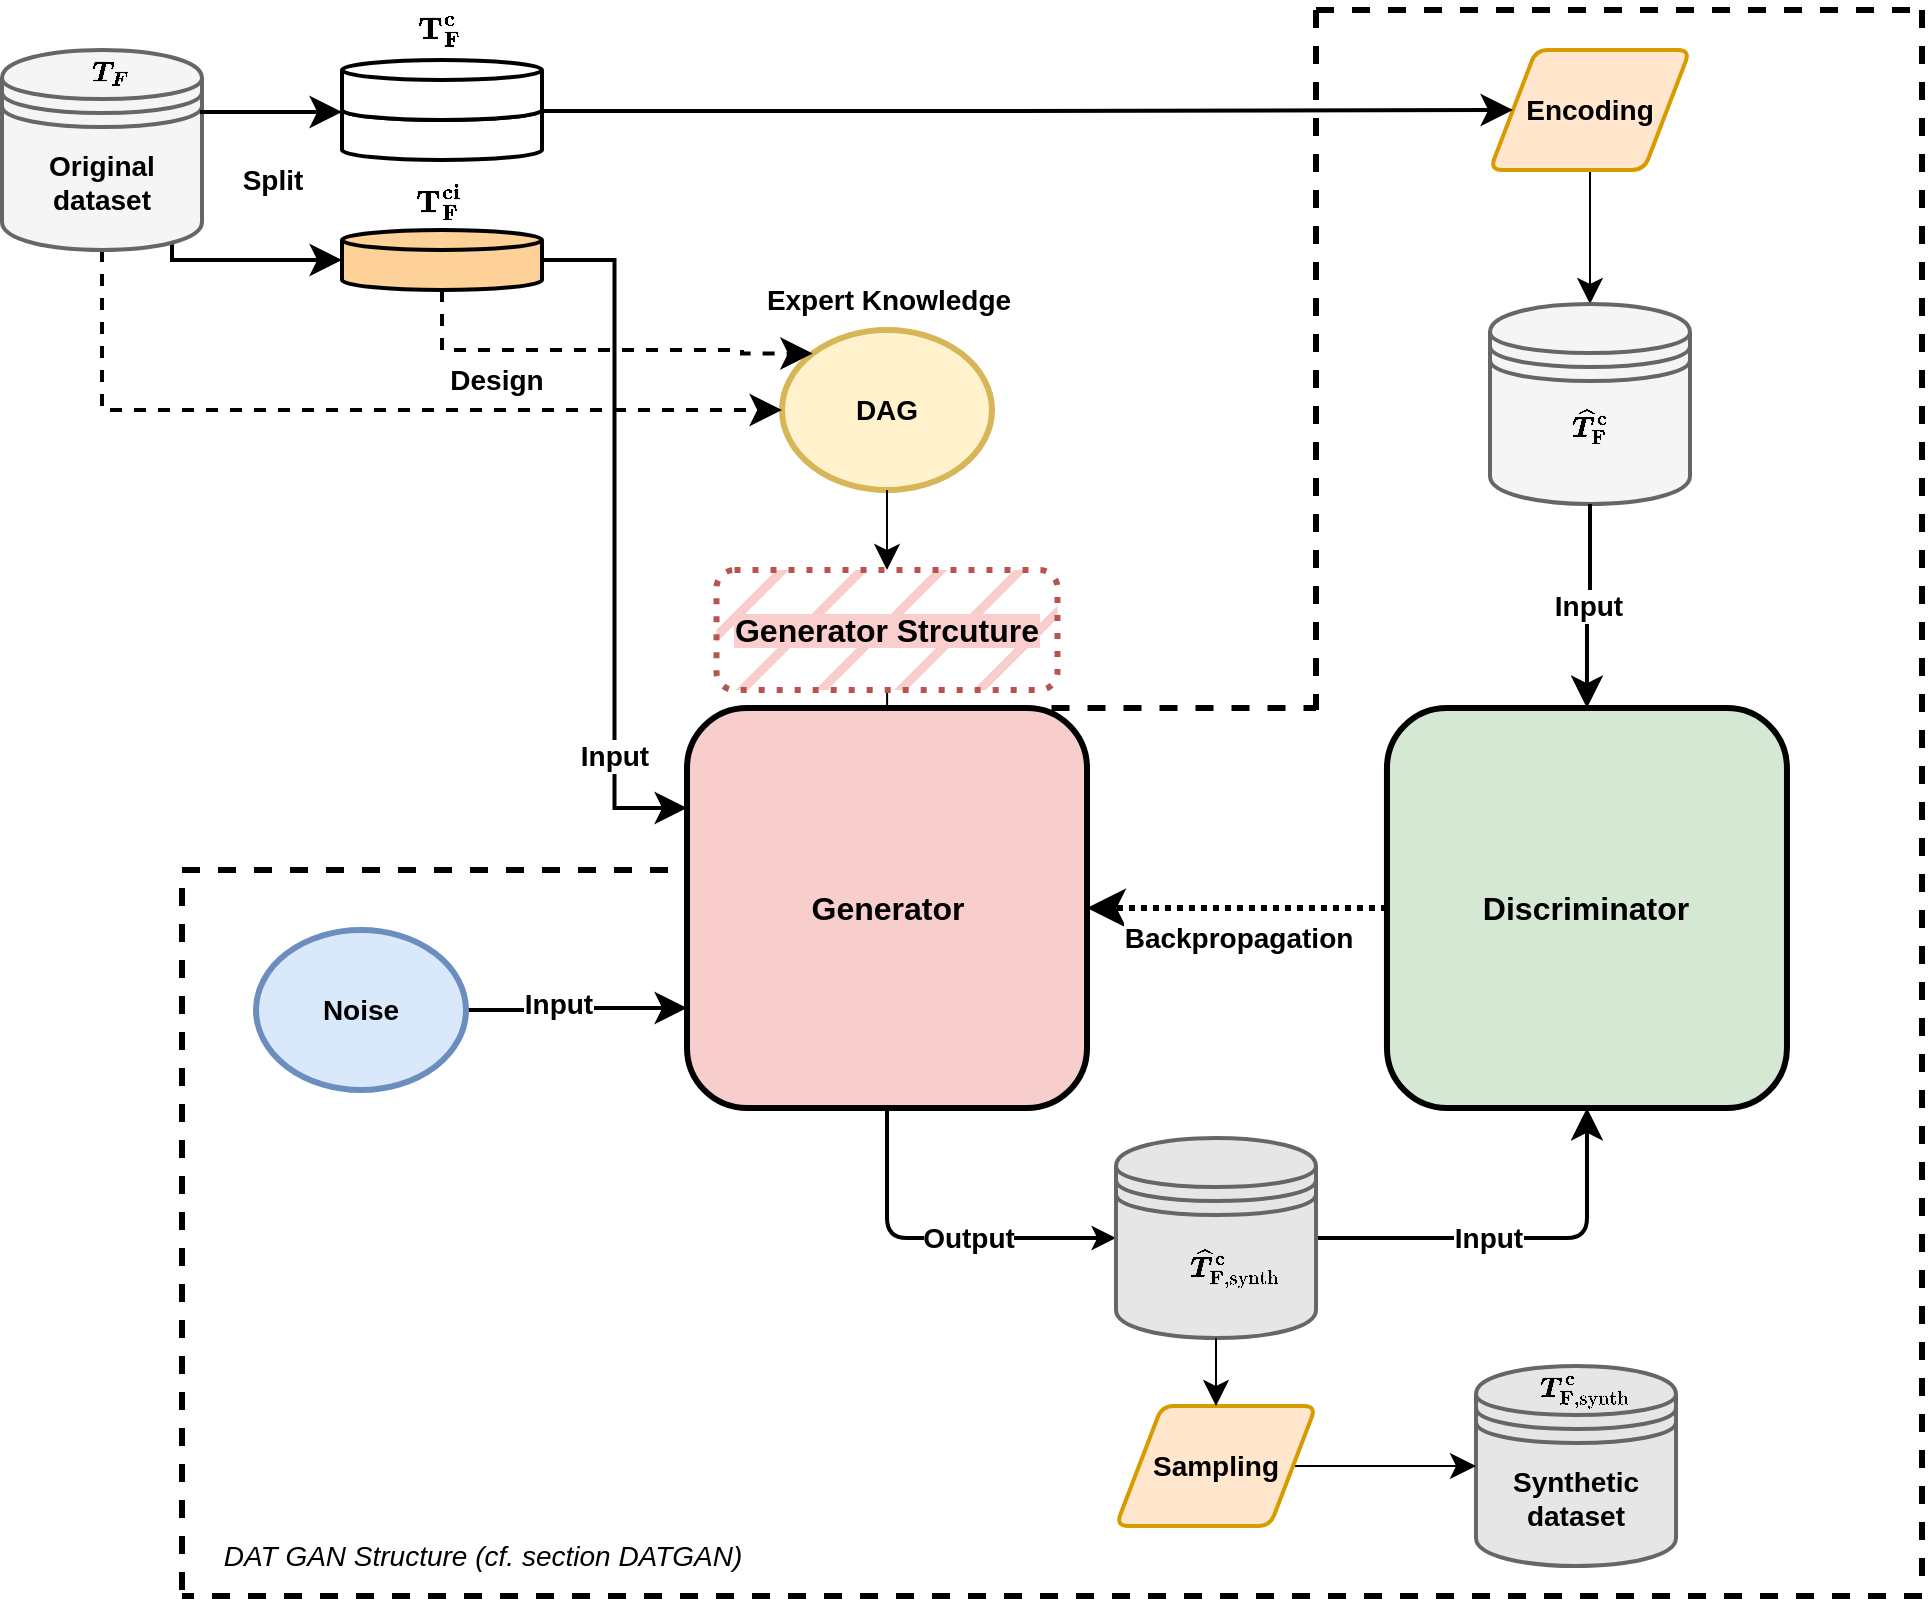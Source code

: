 <mxfile version="22.1.21" type="device">
  <diagram name="Page-1" id="0DgsAS5yGHRTk2cncg4U">
    <mxGraphModel dx="1341" dy="884" grid="1" gridSize="10" guides="1" tooltips="1" connect="1" arrows="1" fold="1" page="1" pageScale="1" pageWidth="1169" pageHeight="827" background="#FFFFFF" math="1" shadow="0">
      <root>
        <mxCell id="0" />
        <mxCell id="1" parent="0" />
        <mxCell id="x7ziQEbD_U3u6JEOvs06-7" value="" style="edgeStyle=orthogonalEdgeStyle;rounded=1;orthogonalLoop=1;jettySize=auto;html=1;strokeWidth=2;endSize=10;fontFamily=Helvetica;entryX=0;entryY=0.75;entryDx=0;entryDy=0;" parent="1" source="x7ziQEbD_U3u6JEOvs06-1" target="x7ziQEbD_U3u6JEOvs06-2" edge="1">
          <mxGeometry relative="1" as="geometry" />
        </mxCell>
        <mxCell id="x7ziQEbD_U3u6JEOvs06-12" value="Input&lt;br style=&quot;font-size: 14px;&quot;&gt;" style="edgeLabel;html=1;align=center;verticalAlign=middle;resizable=0;points=[];labelBorderColor=none;fontSize=14;spacingLeft=0;spacingRight=0;spacing=2;fontStyle=1;fontFamily=Helvetica;rounded=1;" parent="x7ziQEbD_U3u6JEOvs06-7" vertex="1" connectable="0">
          <mxGeometry x="-0.181" y="3" relative="1" as="geometry">
            <mxPoint as="offset" />
          </mxGeometry>
        </mxCell>
        <mxCell id="x7ziQEbD_U3u6JEOvs06-8" style="edgeStyle=orthogonalEdgeStyle;rounded=1;orthogonalLoop=1;jettySize=auto;html=1;entryX=0;entryY=0.5;entryDx=0;entryDy=0;exitX=0.5;exitY=1;exitDx=0;exitDy=0;strokeWidth=2;verticalAlign=top;fontFamily=Helvetica;" parent="1" source="x7ziQEbD_U3u6JEOvs06-2" target="x7ziQEbD_U3u6JEOvs06-5" edge="1">
          <mxGeometry relative="1" as="geometry" />
        </mxCell>
        <mxCell id="x7ziQEbD_U3u6JEOvs06-13" value="Output" style="edgeLabel;html=1;align=center;verticalAlign=middle;resizable=0;points=[];fontSize=14;fontStyle=1;fontFamily=Helvetica;rounded=1;" parent="x7ziQEbD_U3u6JEOvs06-8" vertex="1" connectable="0">
          <mxGeometry relative="1" as="geometry">
            <mxPoint x="15" as="offset" />
          </mxGeometry>
        </mxCell>
        <mxCell id="x7ziQEbD_U3u6JEOvs06-10" style="rounded=1;orthogonalLoop=1;jettySize=auto;html=1;strokeWidth=3;dashed=1;dashPattern=1 1;exitX=0;exitY=0.5;exitDx=0;exitDy=0;entryX=1;entryY=0.5;entryDx=0;entryDy=0;edgeStyle=orthogonalEdgeStyle;endSize=10;fontFamily=Helvetica;" parent="1" source="x7ziQEbD_U3u6JEOvs06-3" target="x7ziQEbD_U3u6JEOvs06-2" edge="1">
          <mxGeometry relative="1" as="geometry">
            <mxPoint x="786" y="880" as="sourcePoint" />
            <mxPoint x="656" y="740" as="targetPoint" />
          </mxGeometry>
        </mxCell>
        <mxCell id="x7ziQEbD_U3u6JEOvs06-16" value="&lt;font style=&quot;font-size: 14px;&quot;&gt;&lt;b&gt;Backpropagation&lt;/b&gt;&lt;/font&gt;" style="edgeLabel;html=1;align=center;verticalAlign=top;resizable=0;points=[];fontFamily=Helvetica;rounded=1;" parent="x7ziQEbD_U3u6JEOvs06-10" vertex="1" connectable="0">
          <mxGeometry relative="1" as="geometry">
            <mxPoint as="offset" />
          </mxGeometry>
        </mxCell>
        <mxCell id="x7ziQEbD_U3u6JEOvs06-9" style="rounded=1;orthogonalLoop=1;jettySize=auto;html=1;entryX=0.5;entryY=1;entryDx=0;entryDy=0;strokeWidth=2;edgeStyle=orthogonalEdgeStyle;elbow=vertical;exitX=1;exitY=0.5;exitDx=0;exitDy=0;endSize=10;fontFamily=Helvetica;" parent="1" source="x7ziQEbD_U3u6JEOvs06-5" target="x7ziQEbD_U3u6JEOvs06-3" edge="1">
          <mxGeometry relative="1" as="geometry" />
        </mxCell>
        <mxCell id="x7ziQEbD_U3u6JEOvs06-15" value="&lt;font style=&quot;font-size: 14px;&quot;&gt;&lt;b&gt;Input&lt;/b&gt;&lt;/font&gt;" style="edgeLabel;html=1;align=center;verticalAlign=middle;resizable=0;points=[];fontFamily=Helvetica;rounded=1;" parent="x7ziQEbD_U3u6JEOvs06-9" vertex="1" connectable="0">
          <mxGeometry relative="1" as="geometry">
            <mxPoint x="-15" as="offset" />
          </mxGeometry>
        </mxCell>
        <mxCell id="x7ziQEbD_U3u6JEOvs06-196" value="" style="group;rounded=1;" parent="1" vertex="1" connectable="0">
          <mxGeometry x="597" y="570" width="100" height="114" as="geometry" />
        </mxCell>
        <mxCell id="x7ziQEbD_U3u6JEOvs06-5" value="" style="shape=datastore;whiteSpace=wrap;html=1;fillColor=#E6E6E6;strokeColor=#666666;fontColor=#000000;gradientColor=none;strokeWidth=2;fontFamily=Helvetica;rounded=1;fillStyle=auto;" parent="x7ziQEbD_U3u6JEOvs06-196" vertex="1">
          <mxGeometry y="14" width="100" height="100" as="geometry" />
        </mxCell>
        <mxCell id="x7ziQEbD_U3u6JEOvs06-190" value="$$\widehat{\boldsymbol{T}}_{\mathbf{F}, \text{synth}}^{\mathbf{c}}$$" style="text;whiteSpace=wrap;html=1;fontSize=12;fontFamily=Helvetica;fontColor=default;rounded=1;" parent="x7ziQEbD_U3u6JEOvs06-196" vertex="1">
          <mxGeometry x="34.5" y="49" width="31" height="30" as="geometry" />
        </mxCell>
        <mxCell id="x7ziQEbD_U3u6JEOvs06-197" value="" style="group;rounded=1;" parent="1" vertex="1" connectable="0">
          <mxGeometry x="167" y="480" width="105" height="80" as="geometry" />
        </mxCell>
        <mxCell id="x7ziQEbD_U3u6JEOvs06-1" value="&lt;b&gt;&lt;font style=&quot;font-size: 14px;&quot;&gt;Noise&lt;/font&gt;&lt;/b&gt;" style="ellipse;whiteSpace=wrap;html=1;fillColor=#dae8fc;strokeColor=#6c8ebf;strokeWidth=3;fontFamily=Helvetica;rounded=1;" parent="x7ziQEbD_U3u6JEOvs06-197" vertex="1">
          <mxGeometry width="105" height="80" as="geometry" />
        </mxCell>
        <mxCell id="x7ziQEbD_U3u6JEOvs06-199" value="" style="group;rounded=1;fillColor=default;" parent="1" vertex="1" connectable="0">
          <mxGeometry x="430" y="180" width="105" height="80" as="geometry" />
        </mxCell>
        <mxCell id="x7ziQEbD_U3u6JEOvs06-200" value="&lt;b&gt;&lt;font style=&quot;font-size: 14px;&quot;&gt;DAG&lt;/font&gt;&lt;/b&gt;" style="ellipse;whiteSpace=wrap;html=1;fillColor=#fff2cc;strokeColor=#d6b656;strokeWidth=3;fontFamily=Helvetica;rounded=1;" parent="x7ziQEbD_U3u6JEOvs06-199" vertex="1">
          <mxGeometry width="105" height="80" as="geometry" />
        </mxCell>
        <mxCell id="x7ziQEbD_U3u6JEOvs06-202" value="&lt;font style=&quot;font-size: 14px;&quot;&gt;Expert Knowledge&lt;/font&gt;" style="text;html=1;align=center;verticalAlign=middle;resizable=0;points=[];autosize=1;strokeColor=none;fillColor=none;fontSize=12;fontFamily=Helvetica;fontColor=default;fontStyle=1;rounded=1;" parent="1" vertex="1">
          <mxGeometry x="407.5" y="150" width="150" height="30" as="geometry" />
        </mxCell>
        <mxCell id="x7ziQEbD_U3u6JEOvs06-203" style="edgeStyle=orthogonalEdgeStyle;rounded=1;orthogonalLoop=1;jettySize=auto;html=1;entryX=0.5;entryY=0;entryDx=0;entryDy=0;fontFamily=Helvetica;fontSize=12;fontColor=default;endSize=10;" parent="1" source="x7ziQEbD_U3u6JEOvs06-249" target="x7ziQEbD_U3u6JEOvs06-2" edge="1">
          <mxGeometry relative="1" as="geometry" />
        </mxCell>
        <mxCell id="x7ziQEbD_U3u6JEOvs06-207" value="" style="group;rounded=1;" parent="1" vertex="1" connectable="0">
          <mxGeometry x="777" y="684" width="100" height="114" as="geometry" />
        </mxCell>
        <mxCell id="x7ziQEbD_U3u6JEOvs06-208" value="&lt;b style=&quot;font-size: 14px;&quot;&gt;Synthetic&lt;br&gt;dataset&lt;/b&gt;" style="shape=datastore;whiteSpace=wrap;html=1;fillColor=#E6E6E6;strokeColor=#666666;fontColor=#000000;gradientColor=none;strokeWidth=2;fontFamily=Helvetica;rounded=1;" parent="x7ziQEbD_U3u6JEOvs06-207" vertex="1">
          <mxGeometry y="14" width="100" height="100" as="geometry" />
        </mxCell>
        <mxCell id="x7ziQEbD_U3u6JEOvs06-209" value="$$\boldsymbol{T}_{\mathbf{F}, \text{synth}}^{\mathbf{c}}$$" style="text;whiteSpace=wrap;html=1;fontSize=12;fontFamily=Helvetica;fontColor=default;rounded=1;" parent="x7ziQEbD_U3u6JEOvs06-207" vertex="1">
          <mxGeometry x="30" width="31" height="30" as="geometry" />
        </mxCell>
        <mxCell id="x7ziQEbD_U3u6JEOvs06-217" style="edgeStyle=orthogonalEdgeStyle;rounded=1;orthogonalLoop=1;jettySize=auto;html=1;exitX=1;exitY=0.5;exitDx=0;exitDy=0;fontFamily=Helvetica;fontSize=12;fontColor=default;endSize=10;" parent="1" source="x7ziQEbD_U3u6JEOvs06-211" target="x7ziQEbD_U3u6JEOvs06-208" edge="1">
          <mxGeometry relative="1" as="geometry" />
        </mxCell>
        <mxCell id="x7ziQEbD_U3u6JEOvs06-211" value="&lt;font style=&quot;font-size: 14px;&quot;&gt;&lt;b&gt;Sampling&lt;/b&gt;&lt;/font&gt;" style="shape=parallelogram;html=1;strokeWidth=2;perimeter=parallelogramPerimeter;whiteSpace=wrap;rounded=1;arcSize=12;size=0.23;strokeColor=#d79b00;align=center;verticalAlign=middle;fontFamily=Helvetica;fontSize=12;fillColor=#ffe6cc;" parent="1" vertex="1">
          <mxGeometry x="597" y="718" width="100" height="60" as="geometry" />
        </mxCell>
        <mxCell id="x7ziQEbD_U3u6JEOvs06-215" style="edgeStyle=orthogonalEdgeStyle;rounded=1;orthogonalLoop=1;jettySize=auto;html=1;exitX=0.5;exitY=1;exitDx=0;exitDy=0;fontFamily=Helvetica;fontSize=12;fontColor=default;endSize=10;" parent="1" source="x7ziQEbD_U3u6JEOvs06-212" target="x7ziQEbD_U3u6JEOvs06-6" edge="1">
          <mxGeometry relative="1" as="geometry" />
        </mxCell>
        <mxCell id="x7ziQEbD_U3u6JEOvs06-216" style="edgeStyle=orthogonalEdgeStyle;rounded=1;orthogonalLoop=1;jettySize=auto;html=1;fontFamily=Helvetica;fontSize=12;fontColor=default;endSize=10;" parent="1" source="x7ziQEbD_U3u6JEOvs06-5" target="x7ziQEbD_U3u6JEOvs06-211" edge="1">
          <mxGeometry relative="1" as="geometry" />
        </mxCell>
        <mxCell id="pA4Sv9rlmWrGJPPAHYmv-10" style="edgeStyle=orthogonalEdgeStyle;rounded=0;orthogonalLoop=1;jettySize=auto;html=1;strokeWidth=2;endSize=10;exitX=0.85;exitY=0.95;exitDx=0;exitDy=0;exitPerimeter=0;entryX=0;entryY=0.5;entryDx=0;entryDy=0;entryPerimeter=0;" edge="1" parent="1" source="x7ziQEbD_U3u6JEOvs06-198" target="pA4Sv9rlmWrGJPPAHYmv-8">
          <mxGeometry relative="1" as="geometry">
            <mxPoint x="240" y="110" as="targetPoint" />
            <Array as="points">
              <mxPoint x="125" y="145" />
            </Array>
          </mxGeometry>
        </mxCell>
        <mxCell id="pA4Sv9rlmWrGJPPAHYmv-14" style="edgeStyle=orthogonalEdgeStyle;rounded=0;orthogonalLoop=1;jettySize=auto;html=1;entryX=0;entryY=0.5;entryDx=0;entryDy=0;dashed=1;strokeWidth=2;endSize=10;exitX=0.5;exitY=1;exitDx=0;exitDy=0;" edge="1" parent="1" source="x7ziQEbD_U3u6JEOvs06-198" target="x7ziQEbD_U3u6JEOvs06-200">
          <mxGeometry relative="1" as="geometry" />
        </mxCell>
        <mxCell id="pA4Sv9rlmWrGJPPAHYmv-16" value="Design" style="edgeLabel;html=1;align=center;verticalAlign=middle;resizable=0;points=[];fontSize=14;fontStyle=1" vertex="1" connectable="0" parent="pA4Sv9rlmWrGJPPAHYmv-14">
          <mxGeometry x="-0.108" y="-2" relative="1" as="geometry">
            <mxPoint x="89" y="-17" as="offset" />
          </mxGeometry>
        </mxCell>
        <mxCell id="x7ziQEbD_U3u6JEOvs06-198" value="&lt;b style=&quot;font-size: 14px;&quot;&gt;Original &lt;br&gt;dataset&lt;/b&gt;" style="shape=datastore;whiteSpace=wrap;html=1;fillColor=#f5f5f5;fontColor=#000000;strokeColor=#666666;strokeWidth=2;fontFamily=Helvetica;rounded=1;" parent="1" vertex="1">
          <mxGeometry x="40" y="40" width="100" height="100" as="geometry" />
        </mxCell>
        <mxCell id="x7ziQEbD_U3u6JEOvs06-212" value="&lt;font style=&quot;font-size: 14px;&quot;&gt;&lt;b&gt;Encoding&lt;/b&gt;&lt;/font&gt;" style="shape=parallelogram;html=1;strokeWidth=2;perimeter=parallelogramPerimeter;whiteSpace=wrap;rounded=1;arcSize=12;size=0.23;strokeColor=#d79b00;align=center;verticalAlign=middle;fontFamily=Helvetica;fontSize=12;fillColor=#ffe6cc;" parent="1" vertex="1">
          <mxGeometry x="784" y="40" width="100" height="60" as="geometry" />
        </mxCell>
        <mxCell id="x7ziQEbD_U3u6JEOvs06-205" value="&lt;span style=&quot;color: rgb(0, 0, 0); font-family: Helvetica; font-size: 12px; font-style: normal; font-variant-ligatures: normal; font-variant-caps: normal; font-weight: 400; letter-spacing: normal; orphans: 2; text-align: center; text-indent: 0px; text-transform: none; widows: 2; word-spacing: 0px; -webkit-text-stroke-width: 0px; background-color: rgb(251, 251, 251); text-decoration-thickness: initial; text-decoration-style: initial; text-decoration-color: initial; float: none; display: inline !important;&quot;&gt;$${\boldsymbol{T_F}}$$&lt;/span&gt;" style="text;whiteSpace=wrap;html=1;fontSize=12;fontFamily=Helvetica;fontColor=default;rounded=1;" parent="1" vertex="1">
          <mxGeometry x="83" y="26" width="20" height="40" as="geometry" />
        </mxCell>
        <mxCell id="x7ziQEbD_U3u6JEOvs06-238" value="" style="edgeStyle=none;orthogonalLoop=1;jettySize=auto;html=1;rounded=1;fontFamily=Helvetica;fontSize=12;fontColor=default;curved=0;endSize=0;endArrow=none;endFill=0;dashed=1;strokeWidth=3;" parent="1" edge="1">
          <mxGeometry width="80" relative="1" as="geometry">
            <mxPoint x="564.75" y="369" as="sourcePoint" />
            <mxPoint x="697" y="369" as="targetPoint" />
            <Array as="points">
              <mxPoint x="627" y="369" />
            </Array>
          </mxGeometry>
        </mxCell>
        <mxCell id="x7ziQEbD_U3u6JEOvs06-239" value="" style="edgeStyle=none;orthogonalLoop=1;jettySize=auto;html=1;rounded=1;fontFamily=Helvetica;fontSize=12;fontColor=default;curved=0;endSize=0;endArrow=none;endFill=0;dashed=1;strokeWidth=3;" parent="1" edge="1">
          <mxGeometry width="80" relative="1" as="geometry">
            <mxPoint x="697" y="20" as="sourcePoint" />
            <mxPoint x="697" y="370" as="targetPoint" />
            <Array as="points" />
          </mxGeometry>
        </mxCell>
        <mxCell id="x7ziQEbD_U3u6JEOvs06-241" value="" style="edgeStyle=none;orthogonalLoop=1;jettySize=auto;html=1;rounded=1;fontFamily=Helvetica;fontSize=12;fontColor=default;curved=0;endSize=0;endArrow=none;endFill=0;dashed=1;strokeWidth=3;" parent="1" edge="1">
          <mxGeometry width="80" relative="1" as="geometry">
            <mxPoint x="697" y="20" as="sourcePoint" />
            <mxPoint x="997" y="20" as="targetPoint" />
            <Array as="points" />
          </mxGeometry>
        </mxCell>
        <mxCell id="x7ziQEbD_U3u6JEOvs06-242" value="" style="edgeStyle=none;orthogonalLoop=1;jettySize=auto;html=1;rounded=1;fontFamily=Helvetica;fontSize=12;fontColor=default;curved=0;endSize=0;endArrow=none;endFill=0;dashed=1;strokeWidth=3;" parent="1" edge="1">
          <mxGeometry width="80" relative="1" as="geometry">
            <mxPoint x="1000" y="813" as="sourcePoint" />
            <mxPoint x="130" y="813" as="targetPoint" />
            <Array as="points" />
          </mxGeometry>
        </mxCell>
        <mxCell id="x7ziQEbD_U3u6JEOvs06-245" value="" style="endArrow=none;html=1;rounded=1;fontFamily=Helvetica;fontSize=12;fontColor=default;dashed=1;strokeWidth=3;curved=0;" parent="1" edge="1">
          <mxGeometry width="50" height="50" relative="1" as="geometry">
            <mxPoint x="130" y="810" as="sourcePoint" />
            <mxPoint x="130" y="450" as="targetPoint" />
          </mxGeometry>
        </mxCell>
        <mxCell id="x7ziQEbD_U3u6JEOvs06-2" value="&lt;b&gt;&lt;font style=&quot;font-size: 16px;&quot;&gt;Generator&lt;/font&gt;&lt;/b&gt;" style="rounded=1;whiteSpace=wrap;html=1;fillColor=#f8cecc;strokeColor=#000000;glass=0;shadow=0;strokeWidth=3;verticalAlign=middle;movable=1;resizable=1;rotatable=1;deletable=1;editable=1;locked=0;connectable=1;" parent="1" vertex="1">
          <mxGeometry x="382.5" y="369" width="200" height="200" as="geometry" />
        </mxCell>
        <mxCell id="x7ziQEbD_U3u6JEOvs06-18" style="edgeStyle=orthogonalEdgeStyle;rounded=1;orthogonalLoop=1;jettySize=auto;html=1;exitX=0.5;exitY=1;exitDx=0;exitDy=0;fontFamily=Helvetica;" parent="1" source="x7ziQEbD_U3u6JEOvs06-2" target="x7ziQEbD_U3u6JEOvs06-2" edge="1">
          <mxGeometry relative="1" as="geometry" />
        </mxCell>
        <mxCell id="x7ziQEbD_U3u6JEOvs06-6" value="" style="shape=datastore;whiteSpace=wrap;html=1;fillColor=#f5f5f5;fontColor=#000000;strokeColor=#666666;strokeWidth=2;fontFamily=Helvetica;rounded=1;" parent="1" vertex="1">
          <mxGeometry x="784" y="167" width="100" height="100" as="geometry" />
        </mxCell>
        <mxCell id="x7ziQEbD_U3u6JEOvs06-189" value="$$\widehat{\boldsymbol{T}}_{\mathbf{F}}^{\mathbf{c}}&lt;br&gt;$$" style="text;html=1;align=center;verticalAlign=middle;resizable=0;points=[];autosize=1;strokeColor=none;fillColor=none;fontSize=12;fontFamily=Helvetica;fontColor=default;rounded=1;" parent="1" vertex="1">
          <mxGeometry x="679" y="207" width="310" height="40" as="geometry" />
        </mxCell>
        <mxCell id="x7ziQEbD_U3u6JEOvs06-11" style="rounded=1;orthogonalLoop=1;jettySize=auto;html=1;entryX=0.5;entryY=0;entryDx=0;entryDy=0;strokeWidth=2;endSize=10;edgeStyle=orthogonalEdgeStyle;exitX=0.5;exitY=1;exitDx=0;exitDy=0;fontFamily=Helvetica;" parent="1" source="x7ziQEbD_U3u6JEOvs06-6" target="x7ziQEbD_U3u6JEOvs06-3" edge="1">
          <mxGeometry relative="1" as="geometry" />
        </mxCell>
        <mxCell id="x7ziQEbD_U3u6JEOvs06-14" value="Input" style="edgeLabel;html=1;align=center;verticalAlign=middle;resizable=0;points=[];fontStyle=1;fontSize=14;fontFamily=Helvetica;rounded=1;" parent="x7ziQEbD_U3u6JEOvs06-11" vertex="1" connectable="0">
          <mxGeometry relative="1" as="geometry">
            <mxPoint as="offset" />
          </mxGeometry>
        </mxCell>
        <mxCell id="x7ziQEbD_U3u6JEOvs06-240" value="" style="edgeStyle=none;orthogonalLoop=1;jettySize=auto;html=1;rounded=1;fontFamily=Helvetica;fontSize=12;fontColor=default;curved=0;endSize=0;endArrow=none;endFill=0;dashed=1;strokeWidth=3;" parent="1" edge="1">
          <mxGeometry width="80" relative="1" as="geometry">
            <mxPoint x="1000" y="20" as="sourcePoint" />
            <mxPoint x="1000" y="810" as="targetPoint" />
            <Array as="points" />
          </mxGeometry>
        </mxCell>
        <mxCell id="x7ziQEbD_U3u6JEOvs06-247" value="&lt;i style=&quot;font-size: 14px;&quot;&gt;&lt;font style=&quot;font-size: 14px;&quot;&gt;DAT GAN Structure (cf. section DATGAN)&lt;/font&gt;&lt;/i&gt;" style="text;html=1;align=center;verticalAlign=middle;resizable=0;points=[];autosize=1;strokeColor=none;fillColor=none;fontSize=14;fontFamily=Helvetica;fontColor=default;" parent="1" vertex="1">
          <mxGeometry x="140" y="778" width="280" height="30" as="geometry" />
        </mxCell>
        <mxCell id="x7ziQEbD_U3u6JEOvs06-250" value="" style="edgeStyle=orthogonalEdgeStyle;rounded=1;orthogonalLoop=1;jettySize=auto;html=1;entryX=0.5;entryY=0;entryDx=0;entryDy=0;fontFamily=Helvetica;fontSize=12;fontColor=default;endSize=10;" parent="1" source="x7ziQEbD_U3u6JEOvs06-200" target="x7ziQEbD_U3u6JEOvs06-249" edge="1">
          <mxGeometry relative="1" as="geometry">
            <mxPoint x="483" y="257" as="sourcePoint" />
            <mxPoint x="483" y="369" as="targetPoint" />
          </mxGeometry>
        </mxCell>
        <mxCell id="x7ziQEbD_U3u6JEOvs06-253" value="" style="edgeStyle=none;orthogonalLoop=1;jettySize=auto;html=1;rounded=1;fontFamily=Helvetica;fontSize=12;fontColor=default;curved=0;endSize=0;endArrow=none;endFill=0;dashed=1;strokeWidth=3;" parent="1" edge="1">
          <mxGeometry width="80" relative="1" as="geometry">
            <mxPoint x="130" y="450" as="sourcePoint" />
            <mxPoint x="380" y="450" as="targetPoint" />
            <Array as="points" />
          </mxGeometry>
        </mxCell>
        <mxCell id="x7ziQEbD_U3u6JEOvs06-249" value="&lt;b&gt;&lt;font style=&quot;font-size: 16px; background-color: rgb(249, 206, 204);&quot;&gt;Generator Strcuture&lt;/font&gt;&lt;/b&gt;" style="rounded=1;whiteSpace=wrap;html=1;fillColor=#f8cecc;strokeColor=#b85450;glass=0;shadow=0;strokeWidth=3;verticalAlign=middle;movable=1;resizable=1;rotatable=1;deletable=1;editable=1;locked=0;connectable=1;fillStyle=hatch;dashed=1;dashPattern=1 2;perimeterSpacing=0;" parent="1" vertex="1">
          <mxGeometry x="397.25" y="300" width="170.5" height="60" as="geometry" />
        </mxCell>
        <mxCell id="x7ziQEbD_U3u6JEOvs06-3" value="&lt;b&gt;&lt;font style=&quot;font-size: 16px;&quot;&gt;Discriminator&lt;/font&gt;&lt;/b&gt;" style="rounded=1;whiteSpace=wrap;html=1;fillColor=#d5e8d4;strokeColor=#000000;strokeWidth=3;verticalAlign=middle;fontFamily=Helvetica;" parent="1" vertex="1">
          <mxGeometry x="732.479" y="369" width="200" height="200" as="geometry" />
        </mxCell>
        <mxCell id="pA4Sv9rlmWrGJPPAHYmv-7" value="" style="group" vertex="1" connectable="0" parent="1">
          <mxGeometry x="210" y="45" width="100" height="50" as="geometry" />
        </mxCell>
        <mxCell id="pA4Sv9rlmWrGJPPAHYmv-5" value="" style="strokeWidth=2;html=1;shape=mxgraph.flowchart.database;whiteSpace=wrap;" vertex="1" parent="pA4Sv9rlmWrGJPPAHYmv-7">
          <mxGeometry y="20" width="100" height="30" as="geometry" />
        </mxCell>
        <mxCell id="pA4Sv9rlmWrGJPPAHYmv-6" value="" style="strokeWidth=2;html=1;shape=mxgraph.flowchart.database;whiteSpace=wrap;" vertex="1" parent="pA4Sv9rlmWrGJPPAHYmv-7">
          <mxGeometry width="100" height="30" as="geometry" />
        </mxCell>
        <mxCell id="pA4Sv9rlmWrGJPPAHYmv-12" style="edgeStyle=orthogonalEdgeStyle;rounded=0;orthogonalLoop=1;jettySize=auto;html=1;exitX=1;exitY=0.5;exitDx=0;exitDy=0;exitPerimeter=0;entryX=0;entryY=0.25;entryDx=0;entryDy=0;strokeWidth=2;endSize=10;" edge="1" parent="1" source="pA4Sv9rlmWrGJPPAHYmv-8" target="x7ziQEbD_U3u6JEOvs06-2">
          <mxGeometry relative="1" as="geometry" />
        </mxCell>
        <mxCell id="pA4Sv9rlmWrGJPPAHYmv-18" value="Input" style="edgeLabel;html=1;align=center;verticalAlign=middle;resizable=0;points=[];fontSize=14;fontStyle=1" vertex="1" connectable="0" parent="pA4Sv9rlmWrGJPPAHYmv-12">
          <mxGeometry x="0.636" y="-1" relative="1" as="geometry">
            <mxPoint as="offset" />
          </mxGeometry>
        </mxCell>
        <mxCell id="pA4Sv9rlmWrGJPPAHYmv-13" style="edgeStyle=orthogonalEdgeStyle;rounded=0;orthogonalLoop=1;jettySize=auto;html=1;exitX=0.5;exitY=1;exitDx=0;exitDy=0;exitPerimeter=0;entryX=0;entryY=0;entryDx=0;entryDy=0;endSize=10;strokeWidth=2;dashed=1;" edge="1" parent="1" source="pA4Sv9rlmWrGJPPAHYmv-8" target="x7ziQEbD_U3u6JEOvs06-200">
          <mxGeometry relative="1" as="geometry">
            <Array as="points">
              <mxPoint x="260" y="190" />
              <mxPoint x="410" y="190" />
              <mxPoint x="410" y="192" />
            </Array>
          </mxGeometry>
        </mxCell>
        <mxCell id="pA4Sv9rlmWrGJPPAHYmv-8" value="" style="strokeWidth=2;html=1;shape=mxgraph.flowchart.database;whiteSpace=wrap;fillColor=#fdd198;" vertex="1" parent="1">
          <mxGeometry x="210" y="130" width="100" height="30" as="geometry" />
        </mxCell>
        <mxCell id="pA4Sv9rlmWrGJPPAHYmv-9" style="edgeStyle=orthogonalEdgeStyle;rounded=0;orthogonalLoop=1;jettySize=auto;html=1;entryX=0;entryY=0.85;entryDx=0;entryDy=0;entryPerimeter=0;exitX=1;exitY=0.3;exitDx=0;exitDy=0;strokeWidth=2;endSize=10;" edge="1" parent="1" source="x7ziQEbD_U3u6JEOvs06-198" target="pA4Sv9rlmWrGJPPAHYmv-6">
          <mxGeometry relative="1" as="geometry">
            <Array as="points">
              <mxPoint x="140" y="71" />
              <mxPoint x="210" y="71" />
            </Array>
          </mxGeometry>
        </mxCell>
        <mxCell id="pA4Sv9rlmWrGJPPAHYmv-15" style="edgeStyle=orthogonalEdgeStyle;rounded=0;orthogonalLoop=1;jettySize=auto;html=1;exitX=1;exitY=0.85;exitDx=0;exitDy=0;exitPerimeter=0;strokeWidth=2;endSize=10;" edge="1" parent="1" source="pA4Sv9rlmWrGJPPAHYmv-6" target="x7ziQEbD_U3u6JEOvs06-212">
          <mxGeometry relative="1" as="geometry" />
        </mxCell>
        <mxCell id="pA4Sv9rlmWrGJPPAHYmv-19" value="$$\mathbf{T}_{\mathbf{F}}^{\mathbf{c}}$$" style="text;html=1;align=center;verticalAlign=middle;resizable=0;points=[];autosize=1;strokeColor=none;fillColor=none;fontSize=13;" vertex="1" parent="1">
          <mxGeometry x="127.5" y="15" width="260" height="30" as="geometry" />
        </mxCell>
        <mxCell id="pA4Sv9rlmWrGJPPAHYmv-20" value="$$\mathbf{T}_{\mathbf{F}}^{\mathbf{ci}}$$" style="text;html=1;align=center;verticalAlign=middle;resizable=0;points=[];autosize=1;strokeColor=none;fillColor=none;fontSize=13;" vertex="1" parent="1">
          <mxGeometry x="127.5" y="100" width="260" height="30" as="geometry" />
        </mxCell>
        <mxCell id="pA4Sv9rlmWrGJPPAHYmv-21" value="Split" style="text;html=1;align=center;verticalAlign=middle;resizable=0;points=[];autosize=1;strokeColor=none;fillColor=none;fontStyle=1;fontSize=14;" vertex="1" parent="1">
          <mxGeometry x="150" y="90" width="50" height="30" as="geometry" />
        </mxCell>
      </root>
    </mxGraphModel>
  </diagram>
</mxfile>
